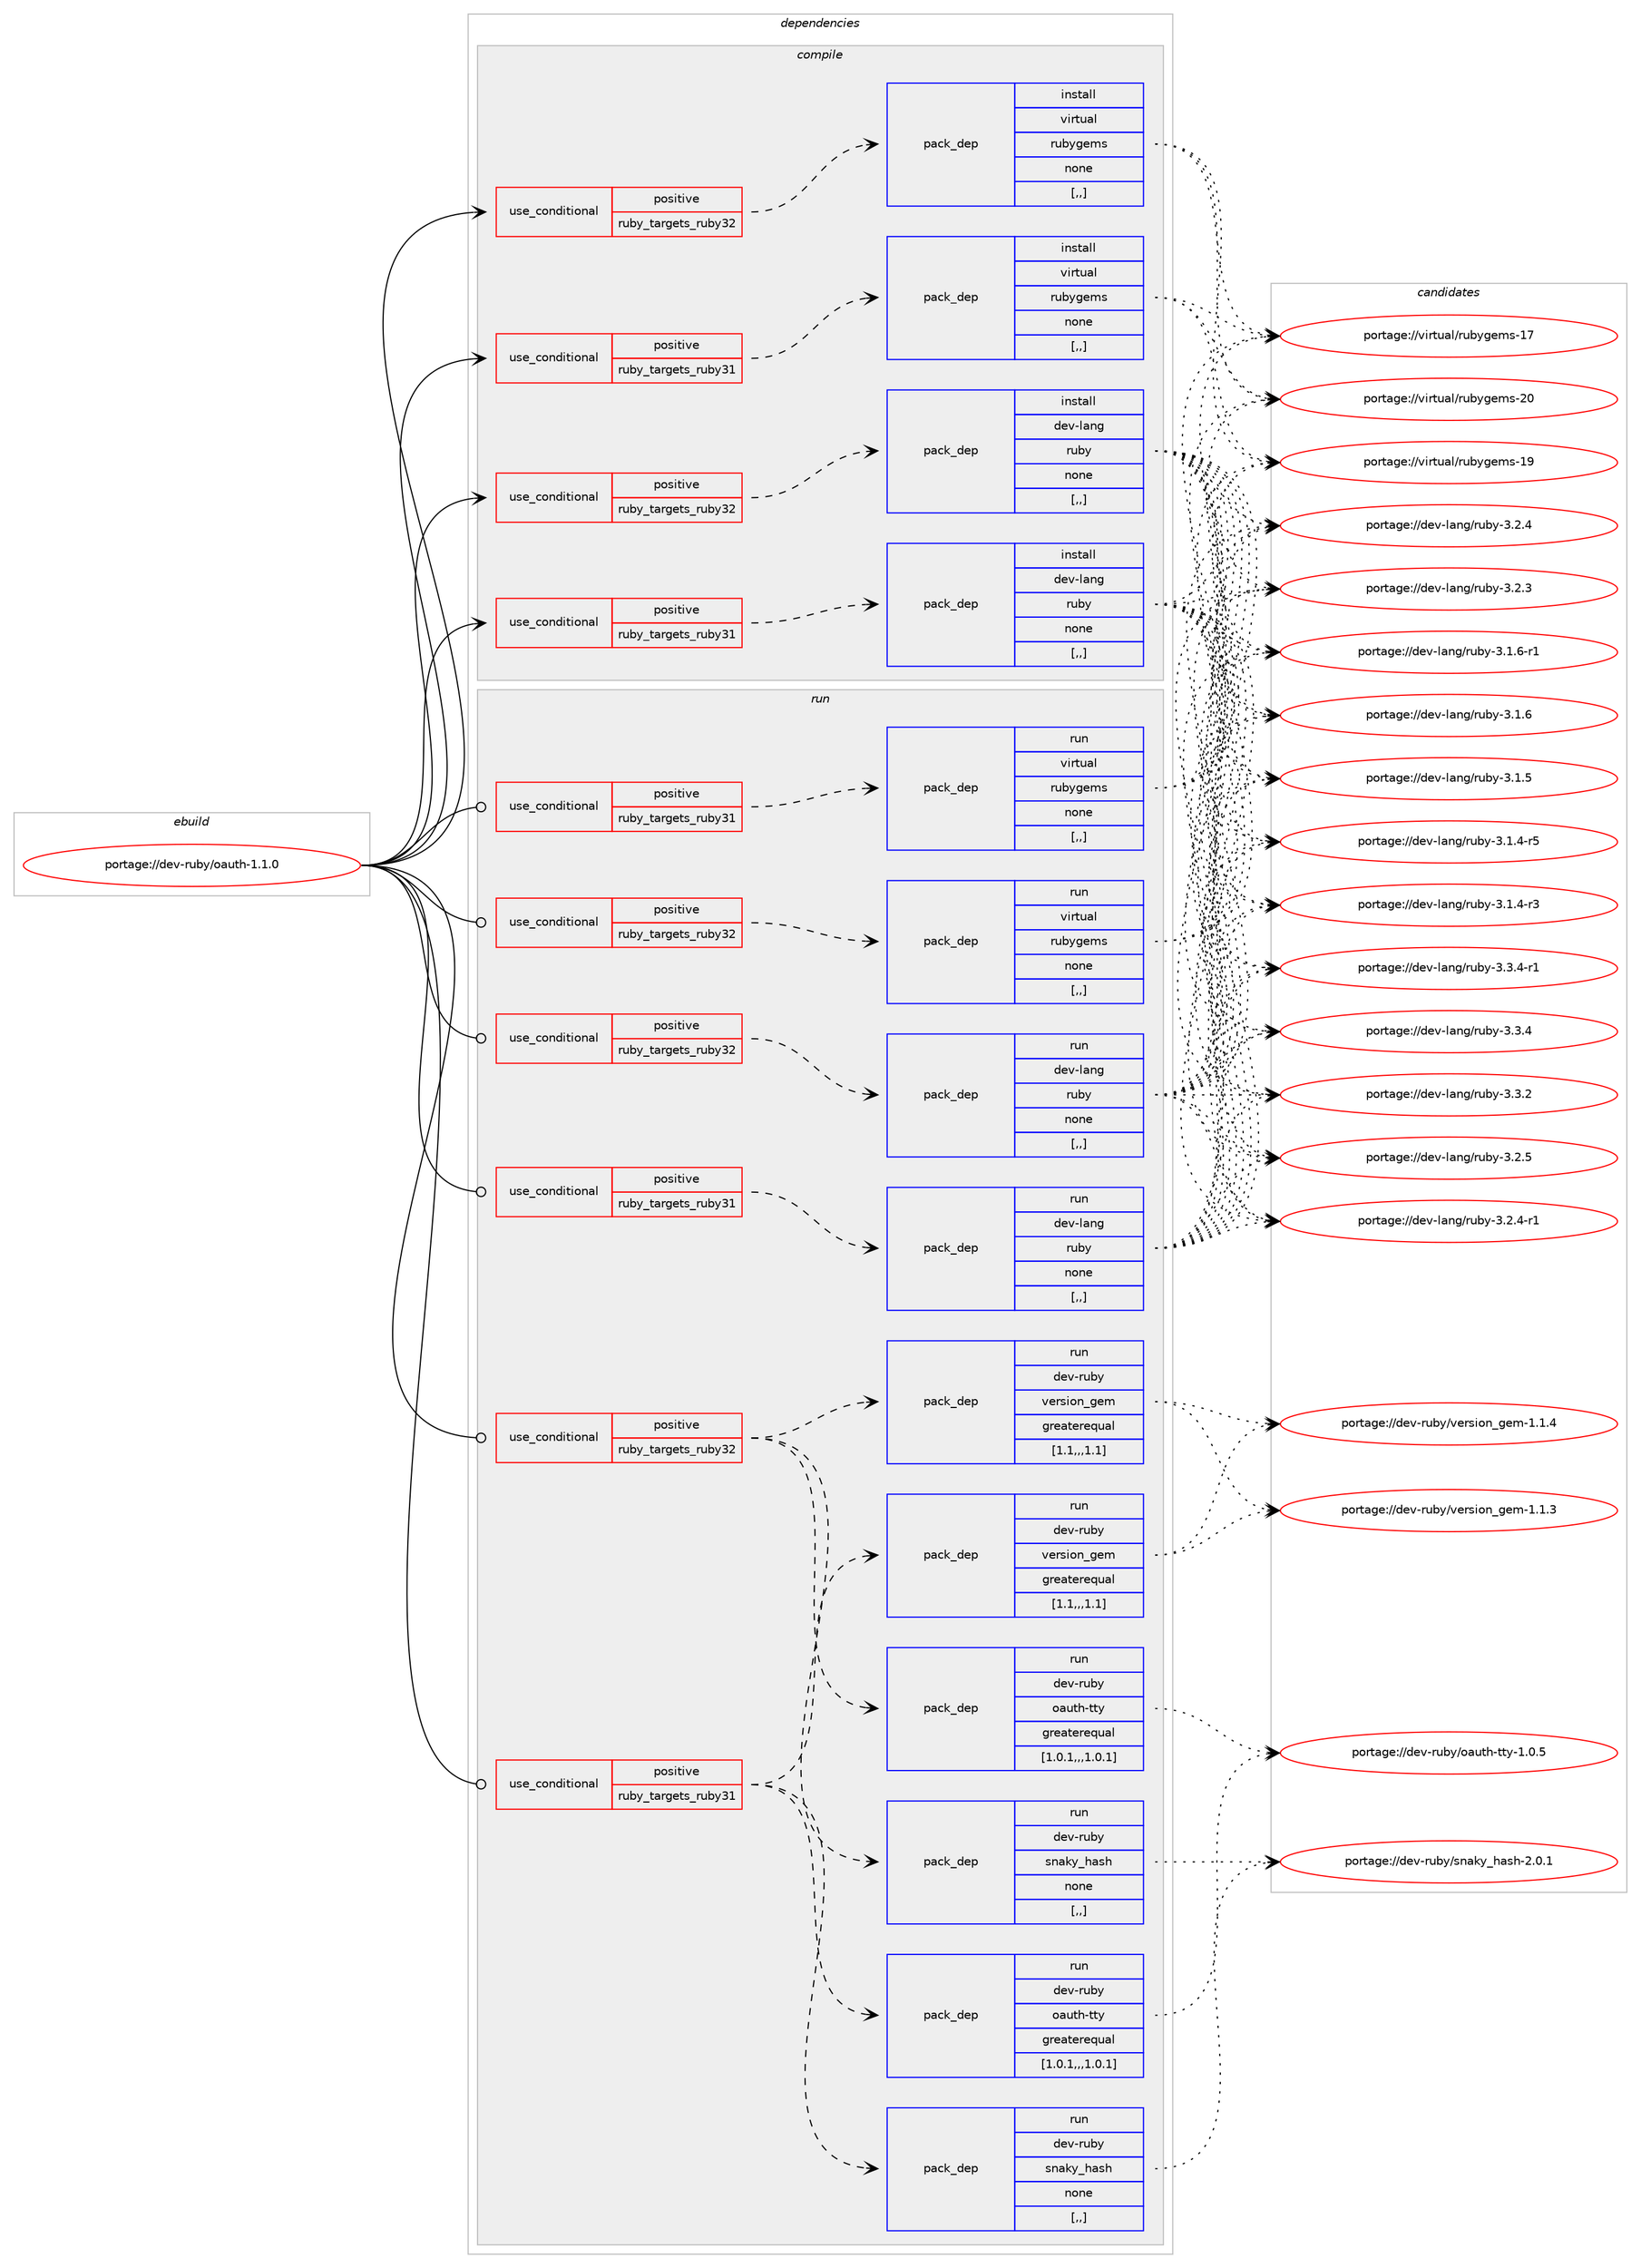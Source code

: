 digraph prolog {

# *************
# Graph options
# *************

newrank=true;
concentrate=true;
compound=true;
graph [rankdir=LR,fontname=Helvetica,fontsize=10,ranksep=1.5];#, ranksep=2.5, nodesep=0.2];
edge  [arrowhead=vee];
node  [fontname=Helvetica,fontsize=10];

# **********
# The ebuild
# **********

subgraph cluster_leftcol {
color=gray;
label=<<i>ebuild</i>>;
id [label="portage://dev-ruby/oauth-1.1.0", color=red, width=4, href="../dev-ruby/oauth-1.1.0.svg"];
}

# ****************
# The dependencies
# ****************

subgraph cluster_midcol {
color=gray;
label=<<i>dependencies</i>>;
subgraph cluster_compile {
fillcolor="#eeeeee";
style=filled;
label=<<i>compile</i>>;
subgraph cond51997 {
dependency192966 [label=<<TABLE BORDER="0" CELLBORDER="1" CELLSPACING="0" CELLPADDING="4"><TR><TD ROWSPAN="3" CELLPADDING="10">use_conditional</TD></TR><TR><TD>positive</TD></TR><TR><TD>ruby_targets_ruby31</TD></TR></TABLE>>, shape=none, color=red];
subgraph pack139626 {
dependency192967 [label=<<TABLE BORDER="0" CELLBORDER="1" CELLSPACING="0" CELLPADDING="4" WIDTH="220"><TR><TD ROWSPAN="6" CELLPADDING="30">pack_dep</TD></TR><TR><TD WIDTH="110">install</TD></TR><TR><TD>dev-lang</TD></TR><TR><TD>ruby</TD></TR><TR><TD>none</TD></TR><TR><TD>[,,]</TD></TR></TABLE>>, shape=none, color=blue];
}
dependency192966:e -> dependency192967:w [weight=20,style="dashed",arrowhead="vee"];
}
id:e -> dependency192966:w [weight=20,style="solid",arrowhead="vee"];
subgraph cond51998 {
dependency192968 [label=<<TABLE BORDER="0" CELLBORDER="1" CELLSPACING="0" CELLPADDING="4"><TR><TD ROWSPAN="3" CELLPADDING="10">use_conditional</TD></TR><TR><TD>positive</TD></TR><TR><TD>ruby_targets_ruby31</TD></TR></TABLE>>, shape=none, color=red];
subgraph pack139627 {
dependency192969 [label=<<TABLE BORDER="0" CELLBORDER="1" CELLSPACING="0" CELLPADDING="4" WIDTH="220"><TR><TD ROWSPAN="6" CELLPADDING="30">pack_dep</TD></TR><TR><TD WIDTH="110">install</TD></TR><TR><TD>virtual</TD></TR><TR><TD>rubygems</TD></TR><TR><TD>none</TD></TR><TR><TD>[,,]</TD></TR></TABLE>>, shape=none, color=blue];
}
dependency192968:e -> dependency192969:w [weight=20,style="dashed",arrowhead="vee"];
}
id:e -> dependency192968:w [weight=20,style="solid",arrowhead="vee"];
subgraph cond51999 {
dependency192970 [label=<<TABLE BORDER="0" CELLBORDER="1" CELLSPACING="0" CELLPADDING="4"><TR><TD ROWSPAN="3" CELLPADDING="10">use_conditional</TD></TR><TR><TD>positive</TD></TR><TR><TD>ruby_targets_ruby32</TD></TR></TABLE>>, shape=none, color=red];
subgraph pack139628 {
dependency192971 [label=<<TABLE BORDER="0" CELLBORDER="1" CELLSPACING="0" CELLPADDING="4" WIDTH="220"><TR><TD ROWSPAN="6" CELLPADDING="30">pack_dep</TD></TR><TR><TD WIDTH="110">install</TD></TR><TR><TD>dev-lang</TD></TR><TR><TD>ruby</TD></TR><TR><TD>none</TD></TR><TR><TD>[,,]</TD></TR></TABLE>>, shape=none, color=blue];
}
dependency192970:e -> dependency192971:w [weight=20,style="dashed",arrowhead="vee"];
}
id:e -> dependency192970:w [weight=20,style="solid",arrowhead="vee"];
subgraph cond52000 {
dependency192972 [label=<<TABLE BORDER="0" CELLBORDER="1" CELLSPACING="0" CELLPADDING="4"><TR><TD ROWSPAN="3" CELLPADDING="10">use_conditional</TD></TR><TR><TD>positive</TD></TR><TR><TD>ruby_targets_ruby32</TD></TR></TABLE>>, shape=none, color=red];
subgraph pack139629 {
dependency192973 [label=<<TABLE BORDER="0" CELLBORDER="1" CELLSPACING="0" CELLPADDING="4" WIDTH="220"><TR><TD ROWSPAN="6" CELLPADDING="30">pack_dep</TD></TR><TR><TD WIDTH="110">install</TD></TR><TR><TD>virtual</TD></TR><TR><TD>rubygems</TD></TR><TR><TD>none</TD></TR><TR><TD>[,,]</TD></TR></TABLE>>, shape=none, color=blue];
}
dependency192972:e -> dependency192973:w [weight=20,style="dashed",arrowhead="vee"];
}
id:e -> dependency192972:w [weight=20,style="solid",arrowhead="vee"];
}
subgraph cluster_compileandrun {
fillcolor="#eeeeee";
style=filled;
label=<<i>compile and run</i>>;
}
subgraph cluster_run {
fillcolor="#eeeeee";
style=filled;
label=<<i>run</i>>;
subgraph cond52001 {
dependency192974 [label=<<TABLE BORDER="0" CELLBORDER="1" CELLSPACING="0" CELLPADDING="4"><TR><TD ROWSPAN="3" CELLPADDING="10">use_conditional</TD></TR><TR><TD>positive</TD></TR><TR><TD>ruby_targets_ruby31</TD></TR></TABLE>>, shape=none, color=red];
subgraph pack139630 {
dependency192975 [label=<<TABLE BORDER="0" CELLBORDER="1" CELLSPACING="0" CELLPADDING="4" WIDTH="220"><TR><TD ROWSPAN="6" CELLPADDING="30">pack_dep</TD></TR><TR><TD WIDTH="110">run</TD></TR><TR><TD>dev-lang</TD></TR><TR><TD>ruby</TD></TR><TR><TD>none</TD></TR><TR><TD>[,,]</TD></TR></TABLE>>, shape=none, color=blue];
}
dependency192974:e -> dependency192975:w [weight=20,style="dashed",arrowhead="vee"];
}
id:e -> dependency192974:w [weight=20,style="solid",arrowhead="odot"];
subgraph cond52002 {
dependency192976 [label=<<TABLE BORDER="0" CELLBORDER="1" CELLSPACING="0" CELLPADDING="4"><TR><TD ROWSPAN="3" CELLPADDING="10">use_conditional</TD></TR><TR><TD>positive</TD></TR><TR><TD>ruby_targets_ruby31</TD></TR></TABLE>>, shape=none, color=red];
subgraph pack139631 {
dependency192977 [label=<<TABLE BORDER="0" CELLBORDER="1" CELLSPACING="0" CELLPADDING="4" WIDTH="220"><TR><TD ROWSPAN="6" CELLPADDING="30">pack_dep</TD></TR><TR><TD WIDTH="110">run</TD></TR><TR><TD>dev-ruby</TD></TR><TR><TD>oauth-tty</TD></TR><TR><TD>greaterequal</TD></TR><TR><TD>[1.0.1,,,1.0.1]</TD></TR></TABLE>>, shape=none, color=blue];
}
dependency192976:e -> dependency192977:w [weight=20,style="dashed",arrowhead="vee"];
subgraph pack139632 {
dependency192978 [label=<<TABLE BORDER="0" CELLBORDER="1" CELLSPACING="0" CELLPADDING="4" WIDTH="220"><TR><TD ROWSPAN="6" CELLPADDING="30">pack_dep</TD></TR><TR><TD WIDTH="110">run</TD></TR><TR><TD>dev-ruby</TD></TR><TR><TD>snaky_hash</TD></TR><TR><TD>none</TD></TR><TR><TD>[,,]</TD></TR></TABLE>>, shape=none, color=blue];
}
dependency192976:e -> dependency192978:w [weight=20,style="dashed",arrowhead="vee"];
subgraph pack139633 {
dependency192979 [label=<<TABLE BORDER="0" CELLBORDER="1" CELLSPACING="0" CELLPADDING="4" WIDTH="220"><TR><TD ROWSPAN="6" CELLPADDING="30">pack_dep</TD></TR><TR><TD WIDTH="110">run</TD></TR><TR><TD>dev-ruby</TD></TR><TR><TD>version_gem</TD></TR><TR><TD>greaterequal</TD></TR><TR><TD>[1.1,,,1.1]</TD></TR></TABLE>>, shape=none, color=blue];
}
dependency192976:e -> dependency192979:w [weight=20,style="dashed",arrowhead="vee"];
}
id:e -> dependency192976:w [weight=20,style="solid",arrowhead="odot"];
subgraph cond52003 {
dependency192980 [label=<<TABLE BORDER="0" CELLBORDER="1" CELLSPACING="0" CELLPADDING="4"><TR><TD ROWSPAN="3" CELLPADDING="10">use_conditional</TD></TR><TR><TD>positive</TD></TR><TR><TD>ruby_targets_ruby31</TD></TR></TABLE>>, shape=none, color=red];
subgraph pack139634 {
dependency192981 [label=<<TABLE BORDER="0" CELLBORDER="1" CELLSPACING="0" CELLPADDING="4" WIDTH="220"><TR><TD ROWSPAN="6" CELLPADDING="30">pack_dep</TD></TR><TR><TD WIDTH="110">run</TD></TR><TR><TD>virtual</TD></TR><TR><TD>rubygems</TD></TR><TR><TD>none</TD></TR><TR><TD>[,,]</TD></TR></TABLE>>, shape=none, color=blue];
}
dependency192980:e -> dependency192981:w [weight=20,style="dashed",arrowhead="vee"];
}
id:e -> dependency192980:w [weight=20,style="solid",arrowhead="odot"];
subgraph cond52004 {
dependency192982 [label=<<TABLE BORDER="0" CELLBORDER="1" CELLSPACING="0" CELLPADDING="4"><TR><TD ROWSPAN="3" CELLPADDING="10">use_conditional</TD></TR><TR><TD>positive</TD></TR><TR><TD>ruby_targets_ruby32</TD></TR></TABLE>>, shape=none, color=red];
subgraph pack139635 {
dependency192983 [label=<<TABLE BORDER="0" CELLBORDER="1" CELLSPACING="0" CELLPADDING="4" WIDTH="220"><TR><TD ROWSPAN="6" CELLPADDING="30">pack_dep</TD></TR><TR><TD WIDTH="110">run</TD></TR><TR><TD>dev-lang</TD></TR><TR><TD>ruby</TD></TR><TR><TD>none</TD></TR><TR><TD>[,,]</TD></TR></TABLE>>, shape=none, color=blue];
}
dependency192982:e -> dependency192983:w [weight=20,style="dashed",arrowhead="vee"];
}
id:e -> dependency192982:w [weight=20,style="solid",arrowhead="odot"];
subgraph cond52005 {
dependency192984 [label=<<TABLE BORDER="0" CELLBORDER="1" CELLSPACING="0" CELLPADDING="4"><TR><TD ROWSPAN="3" CELLPADDING="10">use_conditional</TD></TR><TR><TD>positive</TD></TR><TR><TD>ruby_targets_ruby32</TD></TR></TABLE>>, shape=none, color=red];
subgraph pack139636 {
dependency192985 [label=<<TABLE BORDER="0" CELLBORDER="1" CELLSPACING="0" CELLPADDING="4" WIDTH="220"><TR><TD ROWSPAN="6" CELLPADDING="30">pack_dep</TD></TR><TR><TD WIDTH="110">run</TD></TR><TR><TD>dev-ruby</TD></TR><TR><TD>oauth-tty</TD></TR><TR><TD>greaterequal</TD></TR><TR><TD>[1.0.1,,,1.0.1]</TD></TR></TABLE>>, shape=none, color=blue];
}
dependency192984:e -> dependency192985:w [weight=20,style="dashed",arrowhead="vee"];
subgraph pack139637 {
dependency192986 [label=<<TABLE BORDER="0" CELLBORDER="1" CELLSPACING="0" CELLPADDING="4" WIDTH="220"><TR><TD ROWSPAN="6" CELLPADDING="30">pack_dep</TD></TR><TR><TD WIDTH="110">run</TD></TR><TR><TD>dev-ruby</TD></TR><TR><TD>snaky_hash</TD></TR><TR><TD>none</TD></TR><TR><TD>[,,]</TD></TR></TABLE>>, shape=none, color=blue];
}
dependency192984:e -> dependency192986:w [weight=20,style="dashed",arrowhead="vee"];
subgraph pack139638 {
dependency192987 [label=<<TABLE BORDER="0" CELLBORDER="1" CELLSPACING="0" CELLPADDING="4" WIDTH="220"><TR><TD ROWSPAN="6" CELLPADDING="30">pack_dep</TD></TR><TR><TD WIDTH="110">run</TD></TR><TR><TD>dev-ruby</TD></TR><TR><TD>version_gem</TD></TR><TR><TD>greaterequal</TD></TR><TR><TD>[1.1,,,1.1]</TD></TR></TABLE>>, shape=none, color=blue];
}
dependency192984:e -> dependency192987:w [weight=20,style="dashed",arrowhead="vee"];
}
id:e -> dependency192984:w [weight=20,style="solid",arrowhead="odot"];
subgraph cond52006 {
dependency192988 [label=<<TABLE BORDER="0" CELLBORDER="1" CELLSPACING="0" CELLPADDING="4"><TR><TD ROWSPAN="3" CELLPADDING="10">use_conditional</TD></TR><TR><TD>positive</TD></TR><TR><TD>ruby_targets_ruby32</TD></TR></TABLE>>, shape=none, color=red];
subgraph pack139639 {
dependency192989 [label=<<TABLE BORDER="0" CELLBORDER="1" CELLSPACING="0" CELLPADDING="4" WIDTH="220"><TR><TD ROWSPAN="6" CELLPADDING="30">pack_dep</TD></TR><TR><TD WIDTH="110">run</TD></TR><TR><TD>virtual</TD></TR><TR><TD>rubygems</TD></TR><TR><TD>none</TD></TR><TR><TD>[,,]</TD></TR></TABLE>>, shape=none, color=blue];
}
dependency192988:e -> dependency192989:w [weight=20,style="dashed",arrowhead="vee"];
}
id:e -> dependency192988:w [weight=20,style="solid",arrowhead="odot"];
}
}

# **************
# The candidates
# **************

subgraph cluster_choices {
rank=same;
color=gray;
label=<<i>candidates</i>>;

subgraph choice139626 {
color=black;
nodesep=1;
choice100101118451089711010347114117981214551465146524511449 [label="portage://dev-lang/ruby-3.3.4-r1", color=red, width=4,href="../dev-lang/ruby-3.3.4-r1.svg"];
choice10010111845108971101034711411798121455146514652 [label="portage://dev-lang/ruby-3.3.4", color=red, width=4,href="../dev-lang/ruby-3.3.4.svg"];
choice10010111845108971101034711411798121455146514650 [label="portage://dev-lang/ruby-3.3.2", color=red, width=4,href="../dev-lang/ruby-3.3.2.svg"];
choice10010111845108971101034711411798121455146504653 [label="portage://dev-lang/ruby-3.2.5", color=red, width=4,href="../dev-lang/ruby-3.2.5.svg"];
choice100101118451089711010347114117981214551465046524511449 [label="portage://dev-lang/ruby-3.2.4-r1", color=red, width=4,href="../dev-lang/ruby-3.2.4-r1.svg"];
choice10010111845108971101034711411798121455146504652 [label="portage://dev-lang/ruby-3.2.4", color=red, width=4,href="../dev-lang/ruby-3.2.4.svg"];
choice10010111845108971101034711411798121455146504651 [label="portage://dev-lang/ruby-3.2.3", color=red, width=4,href="../dev-lang/ruby-3.2.3.svg"];
choice100101118451089711010347114117981214551464946544511449 [label="portage://dev-lang/ruby-3.1.6-r1", color=red, width=4,href="../dev-lang/ruby-3.1.6-r1.svg"];
choice10010111845108971101034711411798121455146494654 [label="portage://dev-lang/ruby-3.1.6", color=red, width=4,href="../dev-lang/ruby-3.1.6.svg"];
choice10010111845108971101034711411798121455146494653 [label="portage://dev-lang/ruby-3.1.5", color=red, width=4,href="../dev-lang/ruby-3.1.5.svg"];
choice100101118451089711010347114117981214551464946524511453 [label="portage://dev-lang/ruby-3.1.4-r5", color=red, width=4,href="../dev-lang/ruby-3.1.4-r5.svg"];
choice100101118451089711010347114117981214551464946524511451 [label="portage://dev-lang/ruby-3.1.4-r3", color=red, width=4,href="../dev-lang/ruby-3.1.4-r3.svg"];
dependency192967:e -> choice100101118451089711010347114117981214551465146524511449:w [style=dotted,weight="100"];
dependency192967:e -> choice10010111845108971101034711411798121455146514652:w [style=dotted,weight="100"];
dependency192967:e -> choice10010111845108971101034711411798121455146514650:w [style=dotted,weight="100"];
dependency192967:e -> choice10010111845108971101034711411798121455146504653:w [style=dotted,weight="100"];
dependency192967:e -> choice100101118451089711010347114117981214551465046524511449:w [style=dotted,weight="100"];
dependency192967:e -> choice10010111845108971101034711411798121455146504652:w [style=dotted,weight="100"];
dependency192967:e -> choice10010111845108971101034711411798121455146504651:w [style=dotted,weight="100"];
dependency192967:e -> choice100101118451089711010347114117981214551464946544511449:w [style=dotted,weight="100"];
dependency192967:e -> choice10010111845108971101034711411798121455146494654:w [style=dotted,weight="100"];
dependency192967:e -> choice10010111845108971101034711411798121455146494653:w [style=dotted,weight="100"];
dependency192967:e -> choice100101118451089711010347114117981214551464946524511453:w [style=dotted,weight="100"];
dependency192967:e -> choice100101118451089711010347114117981214551464946524511451:w [style=dotted,weight="100"];
}
subgraph choice139627 {
color=black;
nodesep=1;
choice118105114116117971084711411798121103101109115455048 [label="portage://virtual/rubygems-20", color=red, width=4,href="../virtual/rubygems-20.svg"];
choice118105114116117971084711411798121103101109115454957 [label="portage://virtual/rubygems-19", color=red, width=4,href="../virtual/rubygems-19.svg"];
choice118105114116117971084711411798121103101109115454955 [label="portage://virtual/rubygems-17", color=red, width=4,href="../virtual/rubygems-17.svg"];
dependency192969:e -> choice118105114116117971084711411798121103101109115455048:w [style=dotted,weight="100"];
dependency192969:e -> choice118105114116117971084711411798121103101109115454957:w [style=dotted,weight="100"];
dependency192969:e -> choice118105114116117971084711411798121103101109115454955:w [style=dotted,weight="100"];
}
subgraph choice139628 {
color=black;
nodesep=1;
choice100101118451089711010347114117981214551465146524511449 [label="portage://dev-lang/ruby-3.3.4-r1", color=red, width=4,href="../dev-lang/ruby-3.3.4-r1.svg"];
choice10010111845108971101034711411798121455146514652 [label="portage://dev-lang/ruby-3.3.4", color=red, width=4,href="../dev-lang/ruby-3.3.4.svg"];
choice10010111845108971101034711411798121455146514650 [label="portage://dev-lang/ruby-3.3.2", color=red, width=4,href="../dev-lang/ruby-3.3.2.svg"];
choice10010111845108971101034711411798121455146504653 [label="portage://dev-lang/ruby-3.2.5", color=red, width=4,href="../dev-lang/ruby-3.2.5.svg"];
choice100101118451089711010347114117981214551465046524511449 [label="portage://dev-lang/ruby-3.2.4-r1", color=red, width=4,href="../dev-lang/ruby-3.2.4-r1.svg"];
choice10010111845108971101034711411798121455146504652 [label="portage://dev-lang/ruby-3.2.4", color=red, width=4,href="../dev-lang/ruby-3.2.4.svg"];
choice10010111845108971101034711411798121455146504651 [label="portage://dev-lang/ruby-3.2.3", color=red, width=4,href="../dev-lang/ruby-3.2.3.svg"];
choice100101118451089711010347114117981214551464946544511449 [label="portage://dev-lang/ruby-3.1.6-r1", color=red, width=4,href="../dev-lang/ruby-3.1.6-r1.svg"];
choice10010111845108971101034711411798121455146494654 [label="portage://dev-lang/ruby-3.1.6", color=red, width=4,href="../dev-lang/ruby-3.1.6.svg"];
choice10010111845108971101034711411798121455146494653 [label="portage://dev-lang/ruby-3.1.5", color=red, width=4,href="../dev-lang/ruby-3.1.5.svg"];
choice100101118451089711010347114117981214551464946524511453 [label="portage://dev-lang/ruby-3.1.4-r5", color=red, width=4,href="../dev-lang/ruby-3.1.4-r5.svg"];
choice100101118451089711010347114117981214551464946524511451 [label="portage://dev-lang/ruby-3.1.4-r3", color=red, width=4,href="../dev-lang/ruby-3.1.4-r3.svg"];
dependency192971:e -> choice100101118451089711010347114117981214551465146524511449:w [style=dotted,weight="100"];
dependency192971:e -> choice10010111845108971101034711411798121455146514652:w [style=dotted,weight="100"];
dependency192971:e -> choice10010111845108971101034711411798121455146514650:w [style=dotted,weight="100"];
dependency192971:e -> choice10010111845108971101034711411798121455146504653:w [style=dotted,weight="100"];
dependency192971:e -> choice100101118451089711010347114117981214551465046524511449:w [style=dotted,weight="100"];
dependency192971:e -> choice10010111845108971101034711411798121455146504652:w [style=dotted,weight="100"];
dependency192971:e -> choice10010111845108971101034711411798121455146504651:w [style=dotted,weight="100"];
dependency192971:e -> choice100101118451089711010347114117981214551464946544511449:w [style=dotted,weight="100"];
dependency192971:e -> choice10010111845108971101034711411798121455146494654:w [style=dotted,weight="100"];
dependency192971:e -> choice10010111845108971101034711411798121455146494653:w [style=dotted,weight="100"];
dependency192971:e -> choice100101118451089711010347114117981214551464946524511453:w [style=dotted,weight="100"];
dependency192971:e -> choice100101118451089711010347114117981214551464946524511451:w [style=dotted,weight="100"];
}
subgraph choice139629 {
color=black;
nodesep=1;
choice118105114116117971084711411798121103101109115455048 [label="portage://virtual/rubygems-20", color=red, width=4,href="../virtual/rubygems-20.svg"];
choice118105114116117971084711411798121103101109115454957 [label="portage://virtual/rubygems-19", color=red, width=4,href="../virtual/rubygems-19.svg"];
choice118105114116117971084711411798121103101109115454955 [label="portage://virtual/rubygems-17", color=red, width=4,href="../virtual/rubygems-17.svg"];
dependency192973:e -> choice118105114116117971084711411798121103101109115455048:w [style=dotted,weight="100"];
dependency192973:e -> choice118105114116117971084711411798121103101109115454957:w [style=dotted,weight="100"];
dependency192973:e -> choice118105114116117971084711411798121103101109115454955:w [style=dotted,weight="100"];
}
subgraph choice139630 {
color=black;
nodesep=1;
choice100101118451089711010347114117981214551465146524511449 [label="portage://dev-lang/ruby-3.3.4-r1", color=red, width=4,href="../dev-lang/ruby-3.3.4-r1.svg"];
choice10010111845108971101034711411798121455146514652 [label="portage://dev-lang/ruby-3.3.4", color=red, width=4,href="../dev-lang/ruby-3.3.4.svg"];
choice10010111845108971101034711411798121455146514650 [label="portage://dev-lang/ruby-3.3.2", color=red, width=4,href="../dev-lang/ruby-3.3.2.svg"];
choice10010111845108971101034711411798121455146504653 [label="portage://dev-lang/ruby-3.2.5", color=red, width=4,href="../dev-lang/ruby-3.2.5.svg"];
choice100101118451089711010347114117981214551465046524511449 [label="portage://dev-lang/ruby-3.2.4-r1", color=red, width=4,href="../dev-lang/ruby-3.2.4-r1.svg"];
choice10010111845108971101034711411798121455146504652 [label="portage://dev-lang/ruby-3.2.4", color=red, width=4,href="../dev-lang/ruby-3.2.4.svg"];
choice10010111845108971101034711411798121455146504651 [label="portage://dev-lang/ruby-3.2.3", color=red, width=4,href="../dev-lang/ruby-3.2.3.svg"];
choice100101118451089711010347114117981214551464946544511449 [label="portage://dev-lang/ruby-3.1.6-r1", color=red, width=4,href="../dev-lang/ruby-3.1.6-r1.svg"];
choice10010111845108971101034711411798121455146494654 [label="portage://dev-lang/ruby-3.1.6", color=red, width=4,href="../dev-lang/ruby-3.1.6.svg"];
choice10010111845108971101034711411798121455146494653 [label="portage://dev-lang/ruby-3.1.5", color=red, width=4,href="../dev-lang/ruby-3.1.5.svg"];
choice100101118451089711010347114117981214551464946524511453 [label="portage://dev-lang/ruby-3.1.4-r5", color=red, width=4,href="../dev-lang/ruby-3.1.4-r5.svg"];
choice100101118451089711010347114117981214551464946524511451 [label="portage://dev-lang/ruby-3.1.4-r3", color=red, width=4,href="../dev-lang/ruby-3.1.4-r3.svg"];
dependency192975:e -> choice100101118451089711010347114117981214551465146524511449:w [style=dotted,weight="100"];
dependency192975:e -> choice10010111845108971101034711411798121455146514652:w [style=dotted,weight="100"];
dependency192975:e -> choice10010111845108971101034711411798121455146514650:w [style=dotted,weight="100"];
dependency192975:e -> choice10010111845108971101034711411798121455146504653:w [style=dotted,weight="100"];
dependency192975:e -> choice100101118451089711010347114117981214551465046524511449:w [style=dotted,weight="100"];
dependency192975:e -> choice10010111845108971101034711411798121455146504652:w [style=dotted,weight="100"];
dependency192975:e -> choice10010111845108971101034711411798121455146504651:w [style=dotted,weight="100"];
dependency192975:e -> choice100101118451089711010347114117981214551464946544511449:w [style=dotted,weight="100"];
dependency192975:e -> choice10010111845108971101034711411798121455146494654:w [style=dotted,weight="100"];
dependency192975:e -> choice10010111845108971101034711411798121455146494653:w [style=dotted,weight="100"];
dependency192975:e -> choice100101118451089711010347114117981214551464946524511453:w [style=dotted,weight="100"];
dependency192975:e -> choice100101118451089711010347114117981214551464946524511451:w [style=dotted,weight="100"];
}
subgraph choice139631 {
color=black;
nodesep=1;
choice1001011184511411798121471119711711610445116116121454946484653 [label="portage://dev-ruby/oauth-tty-1.0.5", color=red, width=4,href="../dev-ruby/oauth-tty-1.0.5.svg"];
dependency192977:e -> choice1001011184511411798121471119711711610445116116121454946484653:w [style=dotted,weight="100"];
}
subgraph choice139632 {
color=black;
nodesep=1;
choice100101118451141179812147115110971071219510497115104455046484649 [label="portage://dev-ruby/snaky_hash-2.0.1", color=red, width=4,href="../dev-ruby/snaky_hash-2.0.1.svg"];
dependency192978:e -> choice100101118451141179812147115110971071219510497115104455046484649:w [style=dotted,weight="100"];
}
subgraph choice139633 {
color=black;
nodesep=1;
choice10010111845114117981214711810111411510511111095103101109454946494652 [label="portage://dev-ruby/version_gem-1.1.4", color=red, width=4,href="../dev-ruby/version_gem-1.1.4.svg"];
choice10010111845114117981214711810111411510511111095103101109454946494651 [label="portage://dev-ruby/version_gem-1.1.3", color=red, width=4,href="../dev-ruby/version_gem-1.1.3.svg"];
dependency192979:e -> choice10010111845114117981214711810111411510511111095103101109454946494652:w [style=dotted,weight="100"];
dependency192979:e -> choice10010111845114117981214711810111411510511111095103101109454946494651:w [style=dotted,weight="100"];
}
subgraph choice139634 {
color=black;
nodesep=1;
choice118105114116117971084711411798121103101109115455048 [label="portage://virtual/rubygems-20", color=red, width=4,href="../virtual/rubygems-20.svg"];
choice118105114116117971084711411798121103101109115454957 [label="portage://virtual/rubygems-19", color=red, width=4,href="../virtual/rubygems-19.svg"];
choice118105114116117971084711411798121103101109115454955 [label="portage://virtual/rubygems-17", color=red, width=4,href="../virtual/rubygems-17.svg"];
dependency192981:e -> choice118105114116117971084711411798121103101109115455048:w [style=dotted,weight="100"];
dependency192981:e -> choice118105114116117971084711411798121103101109115454957:w [style=dotted,weight="100"];
dependency192981:e -> choice118105114116117971084711411798121103101109115454955:w [style=dotted,weight="100"];
}
subgraph choice139635 {
color=black;
nodesep=1;
choice100101118451089711010347114117981214551465146524511449 [label="portage://dev-lang/ruby-3.3.4-r1", color=red, width=4,href="../dev-lang/ruby-3.3.4-r1.svg"];
choice10010111845108971101034711411798121455146514652 [label="portage://dev-lang/ruby-3.3.4", color=red, width=4,href="../dev-lang/ruby-3.3.4.svg"];
choice10010111845108971101034711411798121455146514650 [label="portage://dev-lang/ruby-3.3.2", color=red, width=4,href="../dev-lang/ruby-3.3.2.svg"];
choice10010111845108971101034711411798121455146504653 [label="portage://dev-lang/ruby-3.2.5", color=red, width=4,href="../dev-lang/ruby-3.2.5.svg"];
choice100101118451089711010347114117981214551465046524511449 [label="portage://dev-lang/ruby-3.2.4-r1", color=red, width=4,href="../dev-lang/ruby-3.2.4-r1.svg"];
choice10010111845108971101034711411798121455146504652 [label="portage://dev-lang/ruby-3.2.4", color=red, width=4,href="../dev-lang/ruby-3.2.4.svg"];
choice10010111845108971101034711411798121455146504651 [label="portage://dev-lang/ruby-3.2.3", color=red, width=4,href="../dev-lang/ruby-3.2.3.svg"];
choice100101118451089711010347114117981214551464946544511449 [label="portage://dev-lang/ruby-3.1.6-r1", color=red, width=4,href="../dev-lang/ruby-3.1.6-r1.svg"];
choice10010111845108971101034711411798121455146494654 [label="portage://dev-lang/ruby-3.1.6", color=red, width=4,href="../dev-lang/ruby-3.1.6.svg"];
choice10010111845108971101034711411798121455146494653 [label="portage://dev-lang/ruby-3.1.5", color=red, width=4,href="../dev-lang/ruby-3.1.5.svg"];
choice100101118451089711010347114117981214551464946524511453 [label="portage://dev-lang/ruby-3.1.4-r5", color=red, width=4,href="../dev-lang/ruby-3.1.4-r5.svg"];
choice100101118451089711010347114117981214551464946524511451 [label="portage://dev-lang/ruby-3.1.4-r3", color=red, width=4,href="../dev-lang/ruby-3.1.4-r3.svg"];
dependency192983:e -> choice100101118451089711010347114117981214551465146524511449:w [style=dotted,weight="100"];
dependency192983:e -> choice10010111845108971101034711411798121455146514652:w [style=dotted,weight="100"];
dependency192983:e -> choice10010111845108971101034711411798121455146514650:w [style=dotted,weight="100"];
dependency192983:e -> choice10010111845108971101034711411798121455146504653:w [style=dotted,weight="100"];
dependency192983:e -> choice100101118451089711010347114117981214551465046524511449:w [style=dotted,weight="100"];
dependency192983:e -> choice10010111845108971101034711411798121455146504652:w [style=dotted,weight="100"];
dependency192983:e -> choice10010111845108971101034711411798121455146504651:w [style=dotted,weight="100"];
dependency192983:e -> choice100101118451089711010347114117981214551464946544511449:w [style=dotted,weight="100"];
dependency192983:e -> choice10010111845108971101034711411798121455146494654:w [style=dotted,weight="100"];
dependency192983:e -> choice10010111845108971101034711411798121455146494653:w [style=dotted,weight="100"];
dependency192983:e -> choice100101118451089711010347114117981214551464946524511453:w [style=dotted,weight="100"];
dependency192983:e -> choice100101118451089711010347114117981214551464946524511451:w [style=dotted,weight="100"];
}
subgraph choice139636 {
color=black;
nodesep=1;
choice1001011184511411798121471119711711610445116116121454946484653 [label="portage://dev-ruby/oauth-tty-1.0.5", color=red, width=4,href="../dev-ruby/oauth-tty-1.0.5.svg"];
dependency192985:e -> choice1001011184511411798121471119711711610445116116121454946484653:w [style=dotted,weight="100"];
}
subgraph choice139637 {
color=black;
nodesep=1;
choice100101118451141179812147115110971071219510497115104455046484649 [label="portage://dev-ruby/snaky_hash-2.0.1", color=red, width=4,href="../dev-ruby/snaky_hash-2.0.1.svg"];
dependency192986:e -> choice100101118451141179812147115110971071219510497115104455046484649:w [style=dotted,weight="100"];
}
subgraph choice139638 {
color=black;
nodesep=1;
choice10010111845114117981214711810111411510511111095103101109454946494652 [label="portage://dev-ruby/version_gem-1.1.4", color=red, width=4,href="../dev-ruby/version_gem-1.1.4.svg"];
choice10010111845114117981214711810111411510511111095103101109454946494651 [label="portage://dev-ruby/version_gem-1.1.3", color=red, width=4,href="../dev-ruby/version_gem-1.1.3.svg"];
dependency192987:e -> choice10010111845114117981214711810111411510511111095103101109454946494652:w [style=dotted,weight="100"];
dependency192987:e -> choice10010111845114117981214711810111411510511111095103101109454946494651:w [style=dotted,weight="100"];
}
subgraph choice139639 {
color=black;
nodesep=1;
choice118105114116117971084711411798121103101109115455048 [label="portage://virtual/rubygems-20", color=red, width=4,href="../virtual/rubygems-20.svg"];
choice118105114116117971084711411798121103101109115454957 [label="portage://virtual/rubygems-19", color=red, width=4,href="../virtual/rubygems-19.svg"];
choice118105114116117971084711411798121103101109115454955 [label="portage://virtual/rubygems-17", color=red, width=4,href="../virtual/rubygems-17.svg"];
dependency192989:e -> choice118105114116117971084711411798121103101109115455048:w [style=dotted,weight="100"];
dependency192989:e -> choice118105114116117971084711411798121103101109115454957:w [style=dotted,weight="100"];
dependency192989:e -> choice118105114116117971084711411798121103101109115454955:w [style=dotted,weight="100"];
}
}

}
